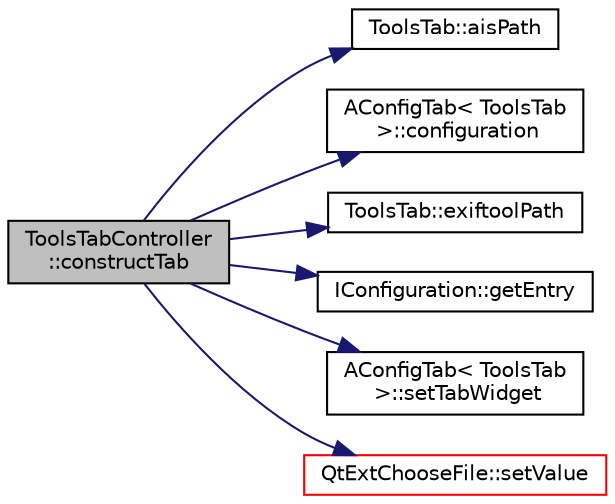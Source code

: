 digraph "ToolsTabController::constructTab"
{
 // LATEX_PDF_SIZE
  edge [fontname="Helvetica",fontsize="10",labelfontname="Helvetica",labelfontsize="10"];
  node [fontname="Helvetica",fontsize="10",shape=record];
  rankdir="LR";
  Node1 [label="ToolsTabController\l::constructTab",height=0.2,width=0.4,color="black", fillcolor="grey75", style="filled", fontcolor="black",tooltip=" "];
  Node1 -> Node2 [color="midnightblue",fontsize="10",style="solid",fontname="Helvetica"];
  Node2 [label="ToolsTab::aisPath",height=0.2,width=0.4,color="black", fillcolor="white", style="filled",URL="$class_tools_tab.html#afc379b999f619f3a234098d25c85a0b2",tooltip=" "];
  Node1 -> Node3 [color="midnightblue",fontsize="10",style="solid",fontname="Helvetica"];
  Node3 [label="AConfigTab\< ToolsTab\l \>::configuration",height=0.2,width=0.4,color="black", fillcolor="white", style="filled",URL="$class_a_config_tab.html#a726ba17da9d7ab59f6a1ef474de8bc43",tooltip=" "];
  Node1 -> Node4 [color="midnightblue",fontsize="10",style="solid",fontname="Helvetica"];
  Node4 [label="ToolsTab::exiftoolPath",height=0.2,width=0.4,color="black", fillcolor="white", style="filled",URL="$class_tools_tab.html#acc6fa771066983b32278da4f5cdf9e35",tooltip=" "];
  Node1 -> Node5 [color="midnightblue",fontsize="10",style="solid",fontname="Helvetica"];
  Node5 [label="IConfiguration::getEntry",height=0.2,width=0.4,color="black", fillcolor="white", style="filled",URL="$struct_i_configuration.html#a56f21aac17f8a84e7c708081b922f595",tooltip=" "];
  Node1 -> Node6 [color="midnightblue",fontsize="10",style="solid",fontname="Helvetica"];
  Node6 [label="AConfigTab\< ToolsTab\l \>::setTabWidget",height=0.2,width=0.4,color="black", fillcolor="white", style="filled",URL="$class_a_config_tab.html#aa9a63490b9a9dfe5a4f549326724f680",tooltip=" "];
  Node1 -> Node7 [color="midnightblue",fontsize="10",style="solid",fontname="Helvetica"];
  Node7 [label="QtExtChooseFile::setValue",height=0.2,width=0.4,color="red", fillcolor="white", style="filled",URL="$class_qt_ext_choose_file.html#a8b5a3d61db18285e3b733d904127a708",tooltip=" "];
}
